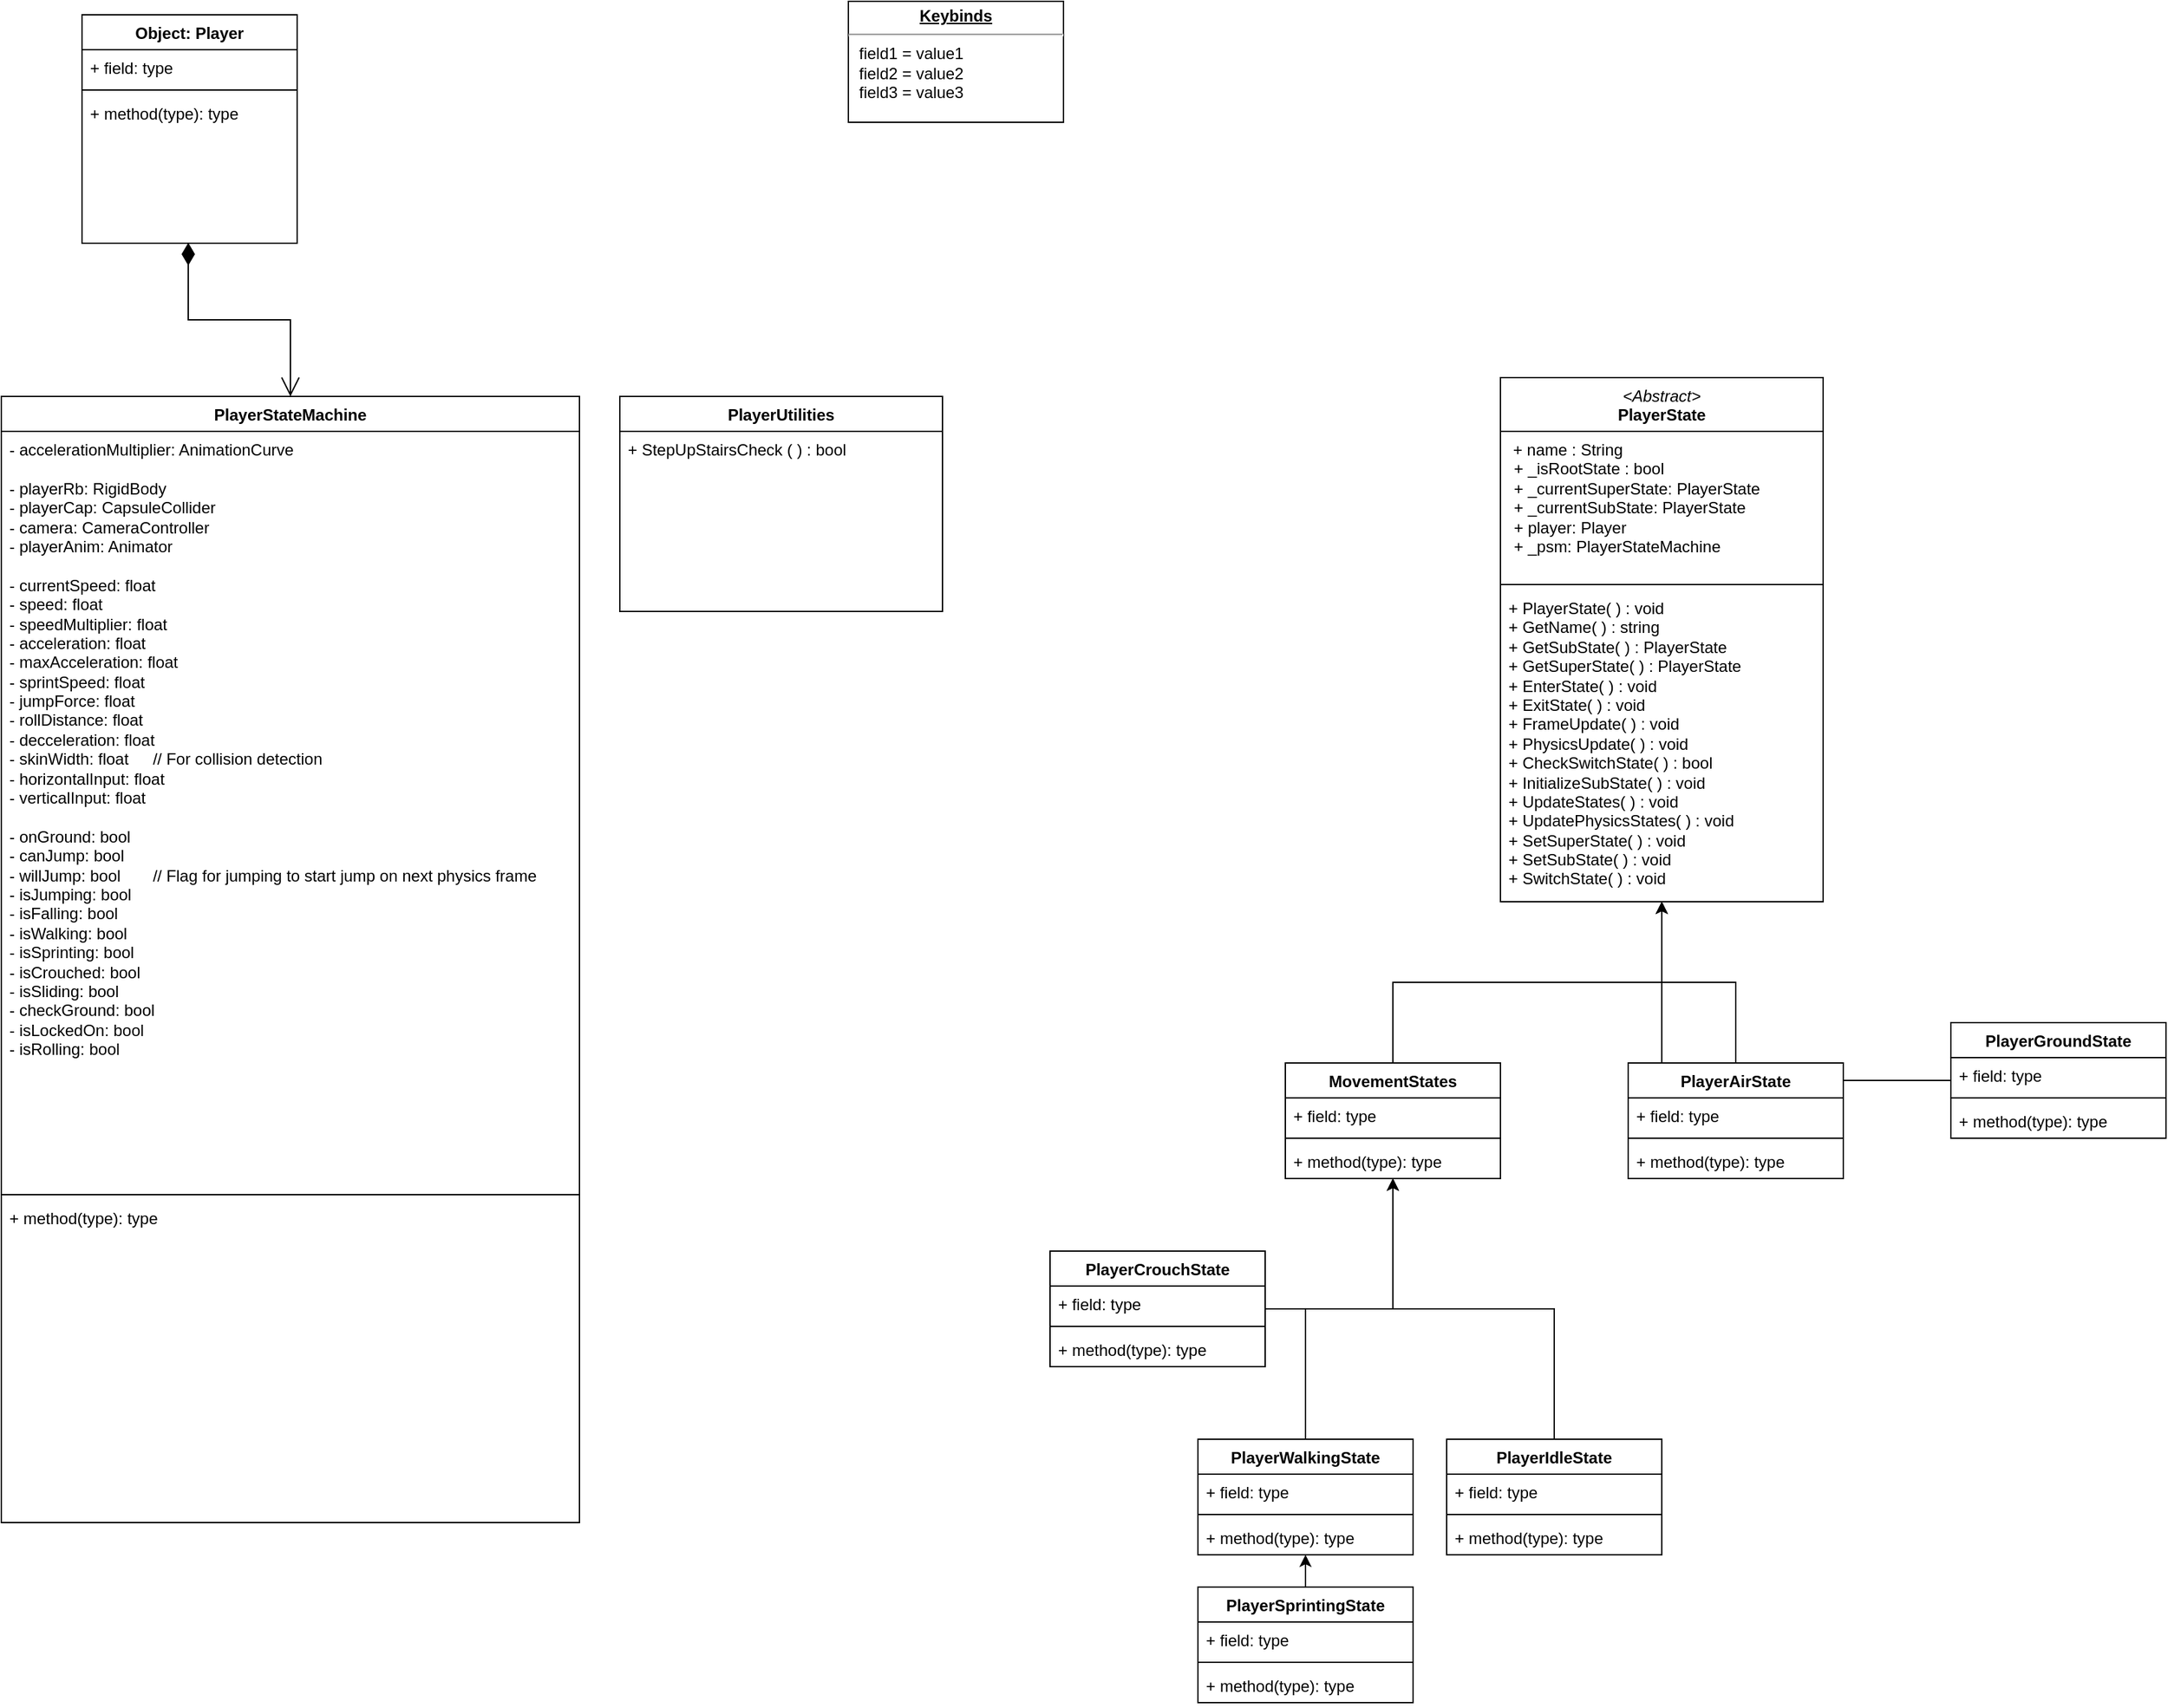 <mxfile version="22.1.21" type="github">
  <diagram name="Page-1" id="D6Qh5LazaMJVl4xbMqZl">
    <mxGraphModel dx="1478" dy="1109" grid="1" gridSize="10" guides="1" tooltips="1" connect="1" arrows="1" fold="1" page="1" pageScale="1" pageWidth="850" pageHeight="1100" math="0" shadow="0">
      <root>
        <mxCell id="0" />
        <mxCell id="1" parent="0" />
        <mxCell id="K2DR9h9vuMe8s3sxu7e1-2" value="Object: Player" style="swimlane;fontStyle=1;align=center;verticalAlign=top;childLayout=stackLayout;horizontal=1;startSize=26;horizontalStack=0;resizeParent=1;resizeParentMax=0;resizeLast=0;collapsible=1;marginBottom=0;whiteSpace=wrap;html=1;" parent="1" vertex="1">
          <mxGeometry x="100" y="180" width="160" height="170" as="geometry" />
        </mxCell>
        <mxCell id="K2DR9h9vuMe8s3sxu7e1-3" value="+ field: type" style="text;strokeColor=none;fillColor=none;align=left;verticalAlign=top;spacingLeft=4;spacingRight=4;overflow=hidden;rotatable=0;points=[[0,0.5],[1,0.5]];portConstraint=eastwest;whiteSpace=wrap;html=1;" parent="K2DR9h9vuMe8s3sxu7e1-2" vertex="1">
          <mxGeometry y="26" width="160" height="26" as="geometry" />
        </mxCell>
        <mxCell id="K2DR9h9vuMe8s3sxu7e1-4" value="" style="line;strokeWidth=1;fillColor=none;align=left;verticalAlign=middle;spacingTop=-1;spacingLeft=3;spacingRight=3;rotatable=0;labelPosition=right;points=[];portConstraint=eastwest;strokeColor=inherit;" parent="K2DR9h9vuMe8s3sxu7e1-2" vertex="1">
          <mxGeometry y="52" width="160" height="8" as="geometry" />
        </mxCell>
        <mxCell id="K2DR9h9vuMe8s3sxu7e1-5" value="+ method(type): type" style="text;strokeColor=none;fillColor=none;align=left;verticalAlign=top;spacingLeft=4;spacingRight=4;overflow=hidden;rotatable=0;points=[[0,0.5],[1,0.5]];portConstraint=eastwest;whiteSpace=wrap;html=1;" parent="K2DR9h9vuMe8s3sxu7e1-2" vertex="1">
          <mxGeometry y="60" width="160" height="110" as="geometry" />
        </mxCell>
        <mxCell id="K2DR9h9vuMe8s3sxu7e1-13" value="PlayerStateMachine" style="swimlane;fontStyle=1;align=center;verticalAlign=top;childLayout=stackLayout;horizontal=1;startSize=26;horizontalStack=0;resizeParent=1;resizeParentMax=0;resizeLast=0;collapsible=1;marginBottom=0;whiteSpace=wrap;html=1;" parent="1" vertex="1">
          <mxGeometry x="40" y="464" width="430" height="838" as="geometry" />
        </mxCell>
        <mxCell id="K2DR9h9vuMe8s3sxu7e1-14" value="- accelerationMultiplier: AnimationCurve&lt;br&gt;&lt;br&gt;- playerRb: RigidBody&lt;br&gt;- playerCap: CapsuleCollider&lt;br&gt;- camera: CameraController&lt;br&gt;- playerAnim: Animator&lt;br&gt;&lt;br&gt;- currentSpeed: float&lt;br&gt;- speed: float&lt;br&gt;- speedMultiplier: float&lt;br&gt;- acceleration: float&lt;br&gt;- maxAcceleration: float&lt;br&gt;- sprintSpeed: float&lt;br&gt;- jumpForce: float&lt;br&gt;- rollDistance: float&lt;br&gt;- decceleration: float&lt;br&gt;- skinWidth: float&lt;span style=&quot;white-space: pre;&quot;&gt;&#x9;&lt;/span&gt;// For collision detection&lt;br&gt;- horizontalInput: float&lt;br&gt;- verticalInput: float&lt;br&gt;&lt;br&gt;- onGround: bool&lt;br&gt;- canJump: bool&lt;br&gt;- willJump: bool&lt;span style=&quot;white-space: pre;&quot;&gt;&#x9;&lt;/span&gt;// Flag for jumping to start jump on next physics frame&lt;br&gt;- isJumping: bool&lt;br&gt;- isFalling: bool&lt;br&gt;- isWalking: bool&lt;br&gt;- isSprinting: bool&lt;br&gt;- isCrouched: bool&lt;br&gt;- isSliding: bool&lt;br&gt;- checkGround: bool&lt;br&gt;- isLockedOn: bool&lt;br&gt;- isRolling: bool&lt;br&gt;" style="text;strokeColor=none;fillColor=none;align=left;verticalAlign=top;spacingLeft=4;spacingRight=4;overflow=hidden;rotatable=0;points=[[0,0.5],[1,0.5]];portConstraint=eastwest;whiteSpace=wrap;html=1;" parent="K2DR9h9vuMe8s3sxu7e1-13" vertex="1">
          <mxGeometry y="26" width="430" height="564" as="geometry" />
        </mxCell>
        <mxCell id="K2DR9h9vuMe8s3sxu7e1-15" value="" style="line;strokeWidth=1;fillColor=none;align=left;verticalAlign=middle;spacingTop=-1;spacingLeft=3;spacingRight=3;rotatable=0;labelPosition=right;points=[];portConstraint=eastwest;strokeColor=inherit;" parent="K2DR9h9vuMe8s3sxu7e1-13" vertex="1">
          <mxGeometry y="590" width="430" height="8" as="geometry" />
        </mxCell>
        <mxCell id="K2DR9h9vuMe8s3sxu7e1-16" value="+ method(type): type" style="text;strokeColor=none;fillColor=none;align=left;verticalAlign=top;spacingLeft=4;spacingRight=4;overflow=hidden;rotatable=0;points=[[0,0.5],[1,0.5]];portConstraint=eastwest;whiteSpace=wrap;html=1;" parent="K2DR9h9vuMe8s3sxu7e1-13" vertex="1">
          <mxGeometry y="598" width="430" height="240" as="geometry" />
        </mxCell>
        <mxCell id="K2DR9h9vuMe8s3sxu7e1-46" value="&amp;nbsp;" style="endArrow=open;html=1;endSize=12;startArrow=diamondThin;startSize=14;startFill=1;edgeStyle=orthogonalEdgeStyle;align=left;verticalAlign=bottom;rounded=0;exitX=0.494;exitY=0.997;exitDx=0;exitDy=0;exitPerimeter=0;entryX=0.5;entryY=0;entryDx=0;entryDy=0;" parent="1" source="K2DR9h9vuMe8s3sxu7e1-5" target="K2DR9h9vuMe8s3sxu7e1-13" edge="1">
          <mxGeometry x="-1" y="3" relative="1" as="geometry">
            <mxPoint x="169.27" y="380.0" as="sourcePoint" />
            <mxPoint x="170.23" y="470.33" as="targetPoint" />
          </mxGeometry>
        </mxCell>
        <mxCell id="K2DR9h9vuMe8s3sxu7e1-57" value="&lt;p style=&quot;margin:0px;margin-top:4px;text-align:center;text-decoration:underline;&quot;&gt;&lt;b&gt;Keybinds&lt;/b&gt;&lt;/p&gt;&lt;hr&gt;&lt;p style=&quot;margin:0px;margin-left:8px;&quot;&gt;field1 = value1&lt;br&gt;field2 = value2&lt;br&gt;field3 = value3&lt;/p&gt;" style="verticalAlign=top;align=left;overflow=fill;fontSize=12;fontFamily=Helvetica;html=1;whiteSpace=wrap;" parent="1" vertex="1">
          <mxGeometry x="670" y="170" width="160" height="90" as="geometry" />
        </mxCell>
        <mxCell id="K2DR9h9vuMe8s3sxu7e1-59" value="&lt;span style=&quot;font-weight: normal;&quot;&gt;&lt;i&gt;&amp;lt;Abstract&amp;gt;&lt;br&gt;&lt;/i&gt;&lt;/span&gt;PlayerState" style="swimlane;fontStyle=1;align=center;verticalAlign=top;childLayout=stackLayout;horizontal=1;startSize=40;horizontalStack=0;resizeParent=1;resizeParentMax=0;resizeLast=0;collapsible=1;marginBottom=0;whiteSpace=wrap;html=1;" parent="1" vertex="1">
          <mxGeometry x="1155" y="450" width="240" height="390" as="geometry">
            <mxRectangle x="600" y="890" width="100" height="30" as="alternateBounds" />
          </mxGeometry>
        </mxCell>
        <mxCell id="K2DR9h9vuMe8s3sxu7e1-60" value="&amp;nbsp;+ name : String&lt;p style=&quot;border-color: var(--border-color); margin: 0px 0px 0px 4px;&quot;&gt;+ _isRootState : bool&lt;br style=&quot;border-color: var(--border-color);&quot;&gt;+ _currentSuperState: PlayerState&lt;/p&gt;&lt;p style=&quot;border-color: var(--border-color); margin: 0px 0px 0px 4px;&quot;&gt;+ _currentSubState: PlayerState&lt;/p&gt;&lt;p style=&quot;border-color: var(--border-color); margin: 0px 0px 0px 4px;&quot;&gt;+ player: Player&lt;/p&gt;&lt;p style=&quot;border-color: var(--border-color); margin: 0px 0px 0px 4px;&quot;&gt;+ _psm: PlayerStateMachine&lt;/p&gt;&lt;p style=&quot;border-color: var(--border-color); margin: 0px 0px 0px 4px;&quot;&gt;&lt;br&gt;&lt;/p&gt;" style="text;strokeColor=none;fillColor=none;align=left;verticalAlign=top;spacingLeft=4;spacingRight=4;overflow=hidden;rotatable=0;points=[[0,0.5],[1,0.5]];portConstraint=eastwest;whiteSpace=wrap;html=1;" parent="K2DR9h9vuMe8s3sxu7e1-59" vertex="1">
          <mxGeometry y="40" width="240" height="110" as="geometry" />
        </mxCell>
        <mxCell id="K2DR9h9vuMe8s3sxu7e1-61" value="" style="line;strokeWidth=1;fillColor=none;align=left;verticalAlign=middle;spacingTop=-1;spacingLeft=3;spacingRight=3;rotatable=0;labelPosition=right;points=[];portConstraint=eastwest;strokeColor=inherit;" parent="K2DR9h9vuMe8s3sxu7e1-59" vertex="1">
          <mxGeometry y="150" width="240" height="8" as="geometry" />
        </mxCell>
        <mxCell id="K2DR9h9vuMe8s3sxu7e1-62" value="+ PlayerState( ) : void&lt;br&gt;+ GetName( ) : string&lt;br&gt;+ GetSubState( ) : PlayerState&lt;br&gt;+ GetSuperState( ) : PlayerState&lt;br&gt;+ EnterState( ) : void&lt;br&gt;+ ExitState( ) : void&lt;br&gt;+ FrameUpdate( ) : void&lt;br&gt;+ PhysicsUpdate( ) : void&lt;br&gt;+ CheckSwitchState( ) : bool&lt;br&gt;+ InitializeSubState( ) : void&lt;br&gt;+ UpdateStates( ) : void&lt;br&gt;+ UpdatePhysicsStates( ) : void&lt;br&gt;+ SetSuperState( ) : void&lt;br&gt;+ SetSubState( ) : void&lt;br&gt;+ SwitchState( ) : void&lt;br&gt;" style="text;strokeColor=none;fillColor=none;align=left;verticalAlign=top;spacingLeft=4;spacingRight=4;overflow=hidden;rotatable=0;points=[[0,0.5],[1,0.5]];portConstraint=eastwest;whiteSpace=wrap;html=1;" parent="K2DR9h9vuMe8s3sxu7e1-59" vertex="1">
          <mxGeometry y="158" width="240" height="232" as="geometry" />
        </mxCell>
        <mxCell id="K2DR9h9vuMe8s3sxu7e1-67" style="edgeStyle=orthogonalEdgeStyle;rounded=0;orthogonalLoop=1;jettySize=auto;html=1;" parent="1" source="K2DR9h9vuMe8s3sxu7e1-63" target="K2DR9h9vuMe8s3sxu7e1-59" edge="1">
          <mxGeometry relative="1" as="geometry" />
        </mxCell>
        <mxCell id="K2DR9h9vuMe8s3sxu7e1-63" value="MovementStates" style="swimlane;fontStyle=1;align=center;verticalAlign=top;childLayout=stackLayout;horizontal=1;startSize=26;horizontalStack=0;resizeParent=1;resizeParentMax=0;resizeLast=0;collapsible=1;marginBottom=0;whiteSpace=wrap;html=1;" parent="1" vertex="1">
          <mxGeometry x="995" y="960" width="160" height="86" as="geometry" />
        </mxCell>
        <mxCell id="K2DR9h9vuMe8s3sxu7e1-64" value="+ field: type" style="text;strokeColor=none;fillColor=none;align=left;verticalAlign=top;spacingLeft=4;spacingRight=4;overflow=hidden;rotatable=0;points=[[0,0.5],[1,0.5]];portConstraint=eastwest;whiteSpace=wrap;html=1;" parent="K2DR9h9vuMe8s3sxu7e1-63" vertex="1">
          <mxGeometry y="26" width="160" height="26" as="geometry" />
        </mxCell>
        <mxCell id="K2DR9h9vuMe8s3sxu7e1-65" value="" style="line;strokeWidth=1;fillColor=none;align=left;verticalAlign=middle;spacingTop=-1;spacingLeft=3;spacingRight=3;rotatable=0;labelPosition=right;points=[];portConstraint=eastwest;strokeColor=inherit;" parent="K2DR9h9vuMe8s3sxu7e1-63" vertex="1">
          <mxGeometry y="52" width="160" height="8" as="geometry" />
        </mxCell>
        <mxCell id="K2DR9h9vuMe8s3sxu7e1-66" value="+ method(type): type" style="text;strokeColor=none;fillColor=none;align=left;verticalAlign=top;spacingLeft=4;spacingRight=4;overflow=hidden;rotatable=0;points=[[0,0.5],[1,0.5]];portConstraint=eastwest;whiteSpace=wrap;html=1;" parent="K2DR9h9vuMe8s3sxu7e1-63" vertex="1">
          <mxGeometry y="60" width="160" height="26" as="geometry" />
        </mxCell>
        <mxCell id="K2DR9h9vuMe8s3sxu7e1-78" style="edgeStyle=orthogonalEdgeStyle;rounded=0;orthogonalLoop=1;jettySize=auto;html=1;exitX=0.5;exitY=0;exitDx=0;exitDy=0;" parent="1" source="K2DR9h9vuMe8s3sxu7e1-74" target="K2DR9h9vuMe8s3sxu7e1-63" edge="1">
          <mxGeometry relative="1" as="geometry" />
        </mxCell>
        <mxCell id="K2DR9h9vuMe8s3sxu7e1-74" value="PlayerIdleState" style="swimlane;fontStyle=1;align=center;verticalAlign=top;childLayout=stackLayout;horizontal=1;startSize=26;horizontalStack=0;resizeParent=1;resizeParentMax=0;resizeLast=0;collapsible=1;marginBottom=0;whiteSpace=wrap;html=1;" parent="1" vertex="1">
          <mxGeometry x="1115" y="1240" width="160" height="86" as="geometry" />
        </mxCell>
        <mxCell id="K2DR9h9vuMe8s3sxu7e1-75" value="+ field: type" style="text;strokeColor=none;fillColor=none;align=left;verticalAlign=top;spacingLeft=4;spacingRight=4;overflow=hidden;rotatable=0;points=[[0,0.5],[1,0.5]];portConstraint=eastwest;whiteSpace=wrap;html=1;" parent="K2DR9h9vuMe8s3sxu7e1-74" vertex="1">
          <mxGeometry y="26" width="160" height="26" as="geometry" />
        </mxCell>
        <mxCell id="K2DR9h9vuMe8s3sxu7e1-76" value="" style="line;strokeWidth=1;fillColor=none;align=left;verticalAlign=middle;spacingTop=-1;spacingLeft=3;spacingRight=3;rotatable=0;labelPosition=right;points=[];portConstraint=eastwest;strokeColor=inherit;" parent="K2DR9h9vuMe8s3sxu7e1-74" vertex="1">
          <mxGeometry y="52" width="160" height="8" as="geometry" />
        </mxCell>
        <mxCell id="K2DR9h9vuMe8s3sxu7e1-77" value="+ method(type): type" style="text;strokeColor=none;fillColor=none;align=left;verticalAlign=top;spacingLeft=4;spacingRight=4;overflow=hidden;rotatable=0;points=[[0,0.5],[1,0.5]];portConstraint=eastwest;whiteSpace=wrap;html=1;" parent="K2DR9h9vuMe8s3sxu7e1-74" vertex="1">
          <mxGeometry y="60" width="160" height="26" as="geometry" />
        </mxCell>
        <mxCell id="K2DR9h9vuMe8s3sxu7e1-101" style="edgeStyle=orthogonalEdgeStyle;rounded=0;orthogonalLoop=1;jettySize=auto;html=1;" parent="1" source="K2DR9h9vuMe8s3sxu7e1-79" target="K2DR9h9vuMe8s3sxu7e1-63" edge="1">
          <mxGeometry relative="1" as="geometry" />
        </mxCell>
        <mxCell id="K2DR9h9vuMe8s3sxu7e1-79" value="PlayerWalkingState" style="swimlane;fontStyle=1;align=center;verticalAlign=top;childLayout=stackLayout;horizontal=1;startSize=26;horizontalStack=0;resizeParent=1;resizeParentMax=0;resizeLast=0;collapsible=1;marginBottom=0;whiteSpace=wrap;html=1;" parent="1" vertex="1">
          <mxGeometry x="930" y="1240" width="160" height="86" as="geometry" />
        </mxCell>
        <mxCell id="K2DR9h9vuMe8s3sxu7e1-80" value="+ field: type" style="text;strokeColor=none;fillColor=none;align=left;verticalAlign=top;spacingLeft=4;spacingRight=4;overflow=hidden;rotatable=0;points=[[0,0.5],[1,0.5]];portConstraint=eastwest;whiteSpace=wrap;html=1;" parent="K2DR9h9vuMe8s3sxu7e1-79" vertex="1">
          <mxGeometry y="26" width="160" height="26" as="geometry" />
        </mxCell>
        <mxCell id="K2DR9h9vuMe8s3sxu7e1-81" value="" style="line;strokeWidth=1;fillColor=none;align=left;verticalAlign=middle;spacingTop=-1;spacingLeft=3;spacingRight=3;rotatable=0;labelPosition=right;points=[];portConstraint=eastwest;strokeColor=inherit;" parent="K2DR9h9vuMe8s3sxu7e1-79" vertex="1">
          <mxGeometry y="52" width="160" height="8" as="geometry" />
        </mxCell>
        <mxCell id="K2DR9h9vuMe8s3sxu7e1-82" value="+ method(type): type" style="text;strokeColor=none;fillColor=none;align=left;verticalAlign=top;spacingLeft=4;spacingRight=4;overflow=hidden;rotatable=0;points=[[0,0.5],[1,0.5]];portConstraint=eastwest;whiteSpace=wrap;html=1;" parent="K2DR9h9vuMe8s3sxu7e1-79" vertex="1">
          <mxGeometry y="60" width="160" height="26" as="geometry" />
        </mxCell>
        <mxCell id="qyct5Kcowf0gX0KQEc4B-1" style="edgeStyle=orthogonalEdgeStyle;rounded=0;orthogonalLoop=1;jettySize=auto;html=1;" edge="1" parent="1" source="K2DR9h9vuMe8s3sxu7e1-83" target="K2DR9h9vuMe8s3sxu7e1-59">
          <mxGeometry relative="1" as="geometry" />
        </mxCell>
        <mxCell id="K2DR9h9vuMe8s3sxu7e1-83" value="PlayerGroundState" style="swimlane;fontStyle=1;align=center;verticalAlign=top;childLayout=stackLayout;horizontal=1;startSize=26;horizontalStack=0;resizeParent=1;resizeParentMax=0;resizeLast=0;collapsible=1;marginBottom=0;whiteSpace=wrap;html=1;" parent="1" vertex="1">
          <mxGeometry x="1490" y="930" width="160" height="86" as="geometry" />
        </mxCell>
        <mxCell id="K2DR9h9vuMe8s3sxu7e1-84" value="+ field: type" style="text;strokeColor=none;fillColor=none;align=left;verticalAlign=top;spacingLeft=4;spacingRight=4;overflow=hidden;rotatable=0;points=[[0,0.5],[1,0.5]];portConstraint=eastwest;whiteSpace=wrap;html=1;" parent="K2DR9h9vuMe8s3sxu7e1-83" vertex="1">
          <mxGeometry y="26" width="160" height="26" as="geometry" />
        </mxCell>
        <mxCell id="K2DR9h9vuMe8s3sxu7e1-85" value="" style="line;strokeWidth=1;fillColor=none;align=left;verticalAlign=middle;spacingTop=-1;spacingLeft=3;spacingRight=3;rotatable=0;labelPosition=right;points=[];portConstraint=eastwest;strokeColor=inherit;" parent="K2DR9h9vuMe8s3sxu7e1-83" vertex="1">
          <mxGeometry y="52" width="160" height="8" as="geometry" />
        </mxCell>
        <mxCell id="K2DR9h9vuMe8s3sxu7e1-86" value="+ method(type): type" style="text;strokeColor=none;fillColor=none;align=left;verticalAlign=top;spacingLeft=4;spacingRight=4;overflow=hidden;rotatable=0;points=[[0,0.5],[1,0.5]];portConstraint=eastwest;whiteSpace=wrap;html=1;" parent="K2DR9h9vuMe8s3sxu7e1-83" vertex="1">
          <mxGeometry y="60" width="160" height="26" as="geometry" />
        </mxCell>
        <mxCell id="K2DR9h9vuMe8s3sxu7e1-103" style="edgeStyle=orthogonalEdgeStyle;rounded=0;orthogonalLoop=1;jettySize=auto;html=1;" parent="1" source="K2DR9h9vuMe8s3sxu7e1-87" target="K2DR9h9vuMe8s3sxu7e1-59" edge="1">
          <mxGeometry relative="1" as="geometry" />
        </mxCell>
        <mxCell id="K2DR9h9vuMe8s3sxu7e1-87" value="PlayerAirState" style="swimlane;fontStyle=1;align=center;verticalAlign=top;childLayout=stackLayout;horizontal=1;startSize=26;horizontalStack=0;resizeParent=1;resizeParentMax=0;resizeLast=0;collapsible=1;marginBottom=0;whiteSpace=wrap;html=1;" parent="1" vertex="1">
          <mxGeometry x="1250" y="960" width="160" height="86" as="geometry" />
        </mxCell>
        <mxCell id="K2DR9h9vuMe8s3sxu7e1-88" value="+ field: type" style="text;strokeColor=none;fillColor=none;align=left;verticalAlign=top;spacingLeft=4;spacingRight=4;overflow=hidden;rotatable=0;points=[[0,0.5],[1,0.5]];portConstraint=eastwest;whiteSpace=wrap;html=1;" parent="K2DR9h9vuMe8s3sxu7e1-87" vertex="1">
          <mxGeometry y="26" width="160" height="26" as="geometry" />
        </mxCell>
        <mxCell id="K2DR9h9vuMe8s3sxu7e1-89" value="" style="line;strokeWidth=1;fillColor=none;align=left;verticalAlign=middle;spacingTop=-1;spacingLeft=3;spacingRight=3;rotatable=0;labelPosition=right;points=[];portConstraint=eastwest;strokeColor=inherit;" parent="K2DR9h9vuMe8s3sxu7e1-87" vertex="1">
          <mxGeometry y="52" width="160" height="8" as="geometry" />
        </mxCell>
        <mxCell id="K2DR9h9vuMe8s3sxu7e1-90" value="+ method(type): type" style="text;strokeColor=none;fillColor=none;align=left;verticalAlign=top;spacingLeft=4;spacingRight=4;overflow=hidden;rotatable=0;points=[[0,0.5],[1,0.5]];portConstraint=eastwest;whiteSpace=wrap;html=1;" parent="K2DR9h9vuMe8s3sxu7e1-87" vertex="1">
          <mxGeometry y="60" width="160" height="26" as="geometry" />
        </mxCell>
        <mxCell id="K2DR9h9vuMe8s3sxu7e1-95" style="edgeStyle=orthogonalEdgeStyle;rounded=0;orthogonalLoop=1;jettySize=auto;html=1;" parent="1" source="K2DR9h9vuMe8s3sxu7e1-91" target="K2DR9h9vuMe8s3sxu7e1-79" edge="1">
          <mxGeometry relative="1" as="geometry" />
        </mxCell>
        <mxCell id="K2DR9h9vuMe8s3sxu7e1-91" value="PlayerSprintingState" style="swimlane;fontStyle=1;align=center;verticalAlign=top;childLayout=stackLayout;horizontal=1;startSize=26;horizontalStack=0;resizeParent=1;resizeParentMax=0;resizeLast=0;collapsible=1;marginBottom=0;whiteSpace=wrap;html=1;" parent="1" vertex="1">
          <mxGeometry x="930" y="1350" width="160" height="86" as="geometry" />
        </mxCell>
        <mxCell id="K2DR9h9vuMe8s3sxu7e1-92" value="+ field: type" style="text;strokeColor=none;fillColor=none;align=left;verticalAlign=top;spacingLeft=4;spacingRight=4;overflow=hidden;rotatable=0;points=[[0,0.5],[1,0.5]];portConstraint=eastwest;whiteSpace=wrap;html=1;" parent="K2DR9h9vuMe8s3sxu7e1-91" vertex="1">
          <mxGeometry y="26" width="160" height="26" as="geometry" />
        </mxCell>
        <mxCell id="K2DR9h9vuMe8s3sxu7e1-93" value="" style="line;strokeWidth=1;fillColor=none;align=left;verticalAlign=middle;spacingTop=-1;spacingLeft=3;spacingRight=3;rotatable=0;labelPosition=right;points=[];portConstraint=eastwest;strokeColor=inherit;" parent="K2DR9h9vuMe8s3sxu7e1-91" vertex="1">
          <mxGeometry y="52" width="160" height="8" as="geometry" />
        </mxCell>
        <mxCell id="K2DR9h9vuMe8s3sxu7e1-94" value="+ method(type): type" style="text;strokeColor=none;fillColor=none;align=left;verticalAlign=top;spacingLeft=4;spacingRight=4;overflow=hidden;rotatable=0;points=[[0,0.5],[1,0.5]];portConstraint=eastwest;whiteSpace=wrap;html=1;" parent="K2DR9h9vuMe8s3sxu7e1-91" vertex="1">
          <mxGeometry y="60" width="160" height="26" as="geometry" />
        </mxCell>
        <mxCell id="K2DR9h9vuMe8s3sxu7e1-100" style="edgeStyle=orthogonalEdgeStyle;rounded=0;orthogonalLoop=1;jettySize=auto;html=1;" parent="1" source="K2DR9h9vuMe8s3sxu7e1-96" target="K2DR9h9vuMe8s3sxu7e1-63" edge="1">
          <mxGeometry relative="1" as="geometry" />
        </mxCell>
        <mxCell id="K2DR9h9vuMe8s3sxu7e1-96" value="PlayerCrouchState" style="swimlane;fontStyle=1;align=center;verticalAlign=top;childLayout=stackLayout;horizontal=1;startSize=26;horizontalStack=0;resizeParent=1;resizeParentMax=0;resizeLast=0;collapsible=1;marginBottom=0;whiteSpace=wrap;html=1;" parent="1" vertex="1">
          <mxGeometry x="820" y="1100" width="160" height="86" as="geometry" />
        </mxCell>
        <mxCell id="K2DR9h9vuMe8s3sxu7e1-97" value="+ field: type" style="text;strokeColor=none;fillColor=none;align=left;verticalAlign=top;spacingLeft=4;spacingRight=4;overflow=hidden;rotatable=0;points=[[0,0.5],[1,0.5]];portConstraint=eastwest;whiteSpace=wrap;html=1;" parent="K2DR9h9vuMe8s3sxu7e1-96" vertex="1">
          <mxGeometry y="26" width="160" height="26" as="geometry" />
        </mxCell>
        <mxCell id="K2DR9h9vuMe8s3sxu7e1-98" value="" style="line;strokeWidth=1;fillColor=none;align=left;verticalAlign=middle;spacingTop=-1;spacingLeft=3;spacingRight=3;rotatable=0;labelPosition=right;points=[];portConstraint=eastwest;strokeColor=inherit;" parent="K2DR9h9vuMe8s3sxu7e1-96" vertex="1">
          <mxGeometry y="52" width="160" height="8" as="geometry" />
        </mxCell>
        <mxCell id="K2DR9h9vuMe8s3sxu7e1-99" value="+ method(type): type" style="text;strokeColor=none;fillColor=none;align=left;verticalAlign=top;spacingLeft=4;spacingRight=4;overflow=hidden;rotatable=0;points=[[0,0.5],[1,0.5]];portConstraint=eastwest;whiteSpace=wrap;html=1;" parent="K2DR9h9vuMe8s3sxu7e1-96" vertex="1">
          <mxGeometry y="60" width="160" height="26" as="geometry" />
        </mxCell>
        <mxCell id="qyct5Kcowf0gX0KQEc4B-3" value="PlayerUtilities" style="swimlane;fontStyle=1;align=center;verticalAlign=top;childLayout=stackLayout;horizontal=1;startSize=26;horizontalStack=0;resizeParent=1;resizeParentMax=0;resizeLast=0;collapsible=1;marginBottom=0;whiteSpace=wrap;html=1;" vertex="1" parent="1">
          <mxGeometry x="500" y="464" width="240" height="160" as="geometry" />
        </mxCell>
        <mxCell id="qyct5Kcowf0gX0KQEc4B-4" value="+ StepUpStairsCheck ( ) : bool&lt;br&gt;" style="text;strokeColor=none;fillColor=none;align=left;verticalAlign=top;spacingLeft=4;spacingRight=4;overflow=hidden;rotatable=0;points=[[0,0.5],[1,0.5]];portConstraint=eastwest;whiteSpace=wrap;html=1;" vertex="1" parent="qyct5Kcowf0gX0KQEc4B-3">
          <mxGeometry y="26" width="240" height="134" as="geometry" />
        </mxCell>
      </root>
    </mxGraphModel>
  </diagram>
</mxfile>
